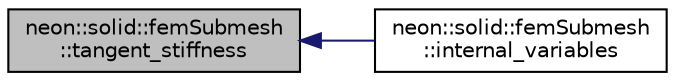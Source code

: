 digraph "neon::solid::femSubmesh::tangent_stiffness"
{
 // INTERACTIVE_SVG=YES
  edge [fontname="Helvetica",fontsize="10",labelfontname="Helvetica",labelfontsize="10"];
  node [fontname="Helvetica",fontsize="10",shape=record];
  rankdir="LR";
  Node169 [label="neon::solid::femSubmesh\l::tangent_stiffness",height=0.2,width=0.4,color="black", fillcolor="grey75", style="filled", fontcolor="black"];
  Node169 -> Node170 [dir="back",color="midnightblue",fontsize="10",style="solid",fontname="Helvetica"];
  Node170 [label="neon::solid::femSubmesh\l::internal_variables",height=0.2,width=0.4,color="black", fillcolor="white", style="filled",URL="$classneon_1_1solid_1_1femSubmesh.html#a6e725b9d73d74ff4f5971f2f7f74225c"];
}
